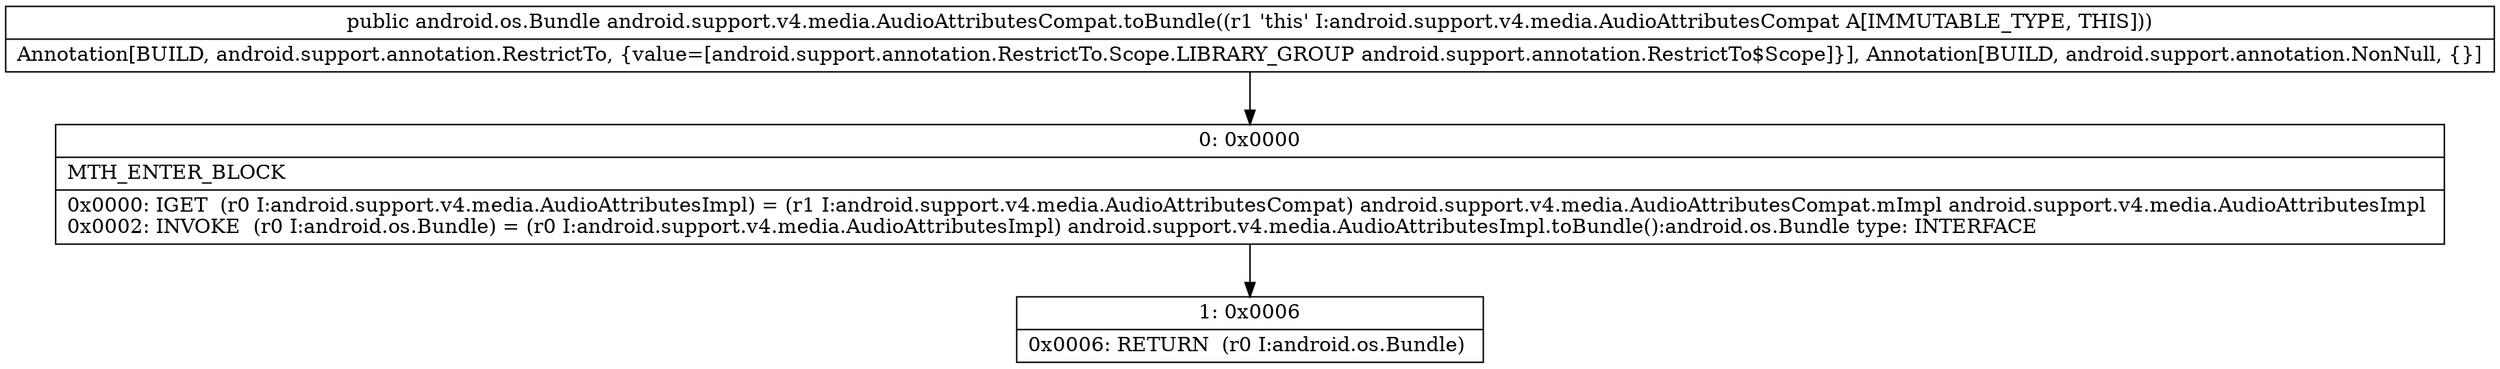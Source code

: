 digraph "CFG forandroid.support.v4.media.AudioAttributesCompat.toBundle()Landroid\/os\/Bundle;" {
Node_0 [shape=record,label="{0\:\ 0x0000|MTH_ENTER_BLOCK\l|0x0000: IGET  (r0 I:android.support.v4.media.AudioAttributesImpl) = (r1 I:android.support.v4.media.AudioAttributesCompat) android.support.v4.media.AudioAttributesCompat.mImpl android.support.v4.media.AudioAttributesImpl \l0x0002: INVOKE  (r0 I:android.os.Bundle) = (r0 I:android.support.v4.media.AudioAttributesImpl) android.support.v4.media.AudioAttributesImpl.toBundle():android.os.Bundle type: INTERFACE \l}"];
Node_1 [shape=record,label="{1\:\ 0x0006|0x0006: RETURN  (r0 I:android.os.Bundle) \l}"];
MethodNode[shape=record,label="{public android.os.Bundle android.support.v4.media.AudioAttributesCompat.toBundle((r1 'this' I:android.support.v4.media.AudioAttributesCompat A[IMMUTABLE_TYPE, THIS]))  | Annotation[BUILD, android.support.annotation.RestrictTo, \{value=[android.support.annotation.RestrictTo.Scope.LIBRARY_GROUP android.support.annotation.RestrictTo$Scope]\}], Annotation[BUILD, android.support.annotation.NonNull, \{\}]\l}"];
MethodNode -> Node_0;
Node_0 -> Node_1;
}

